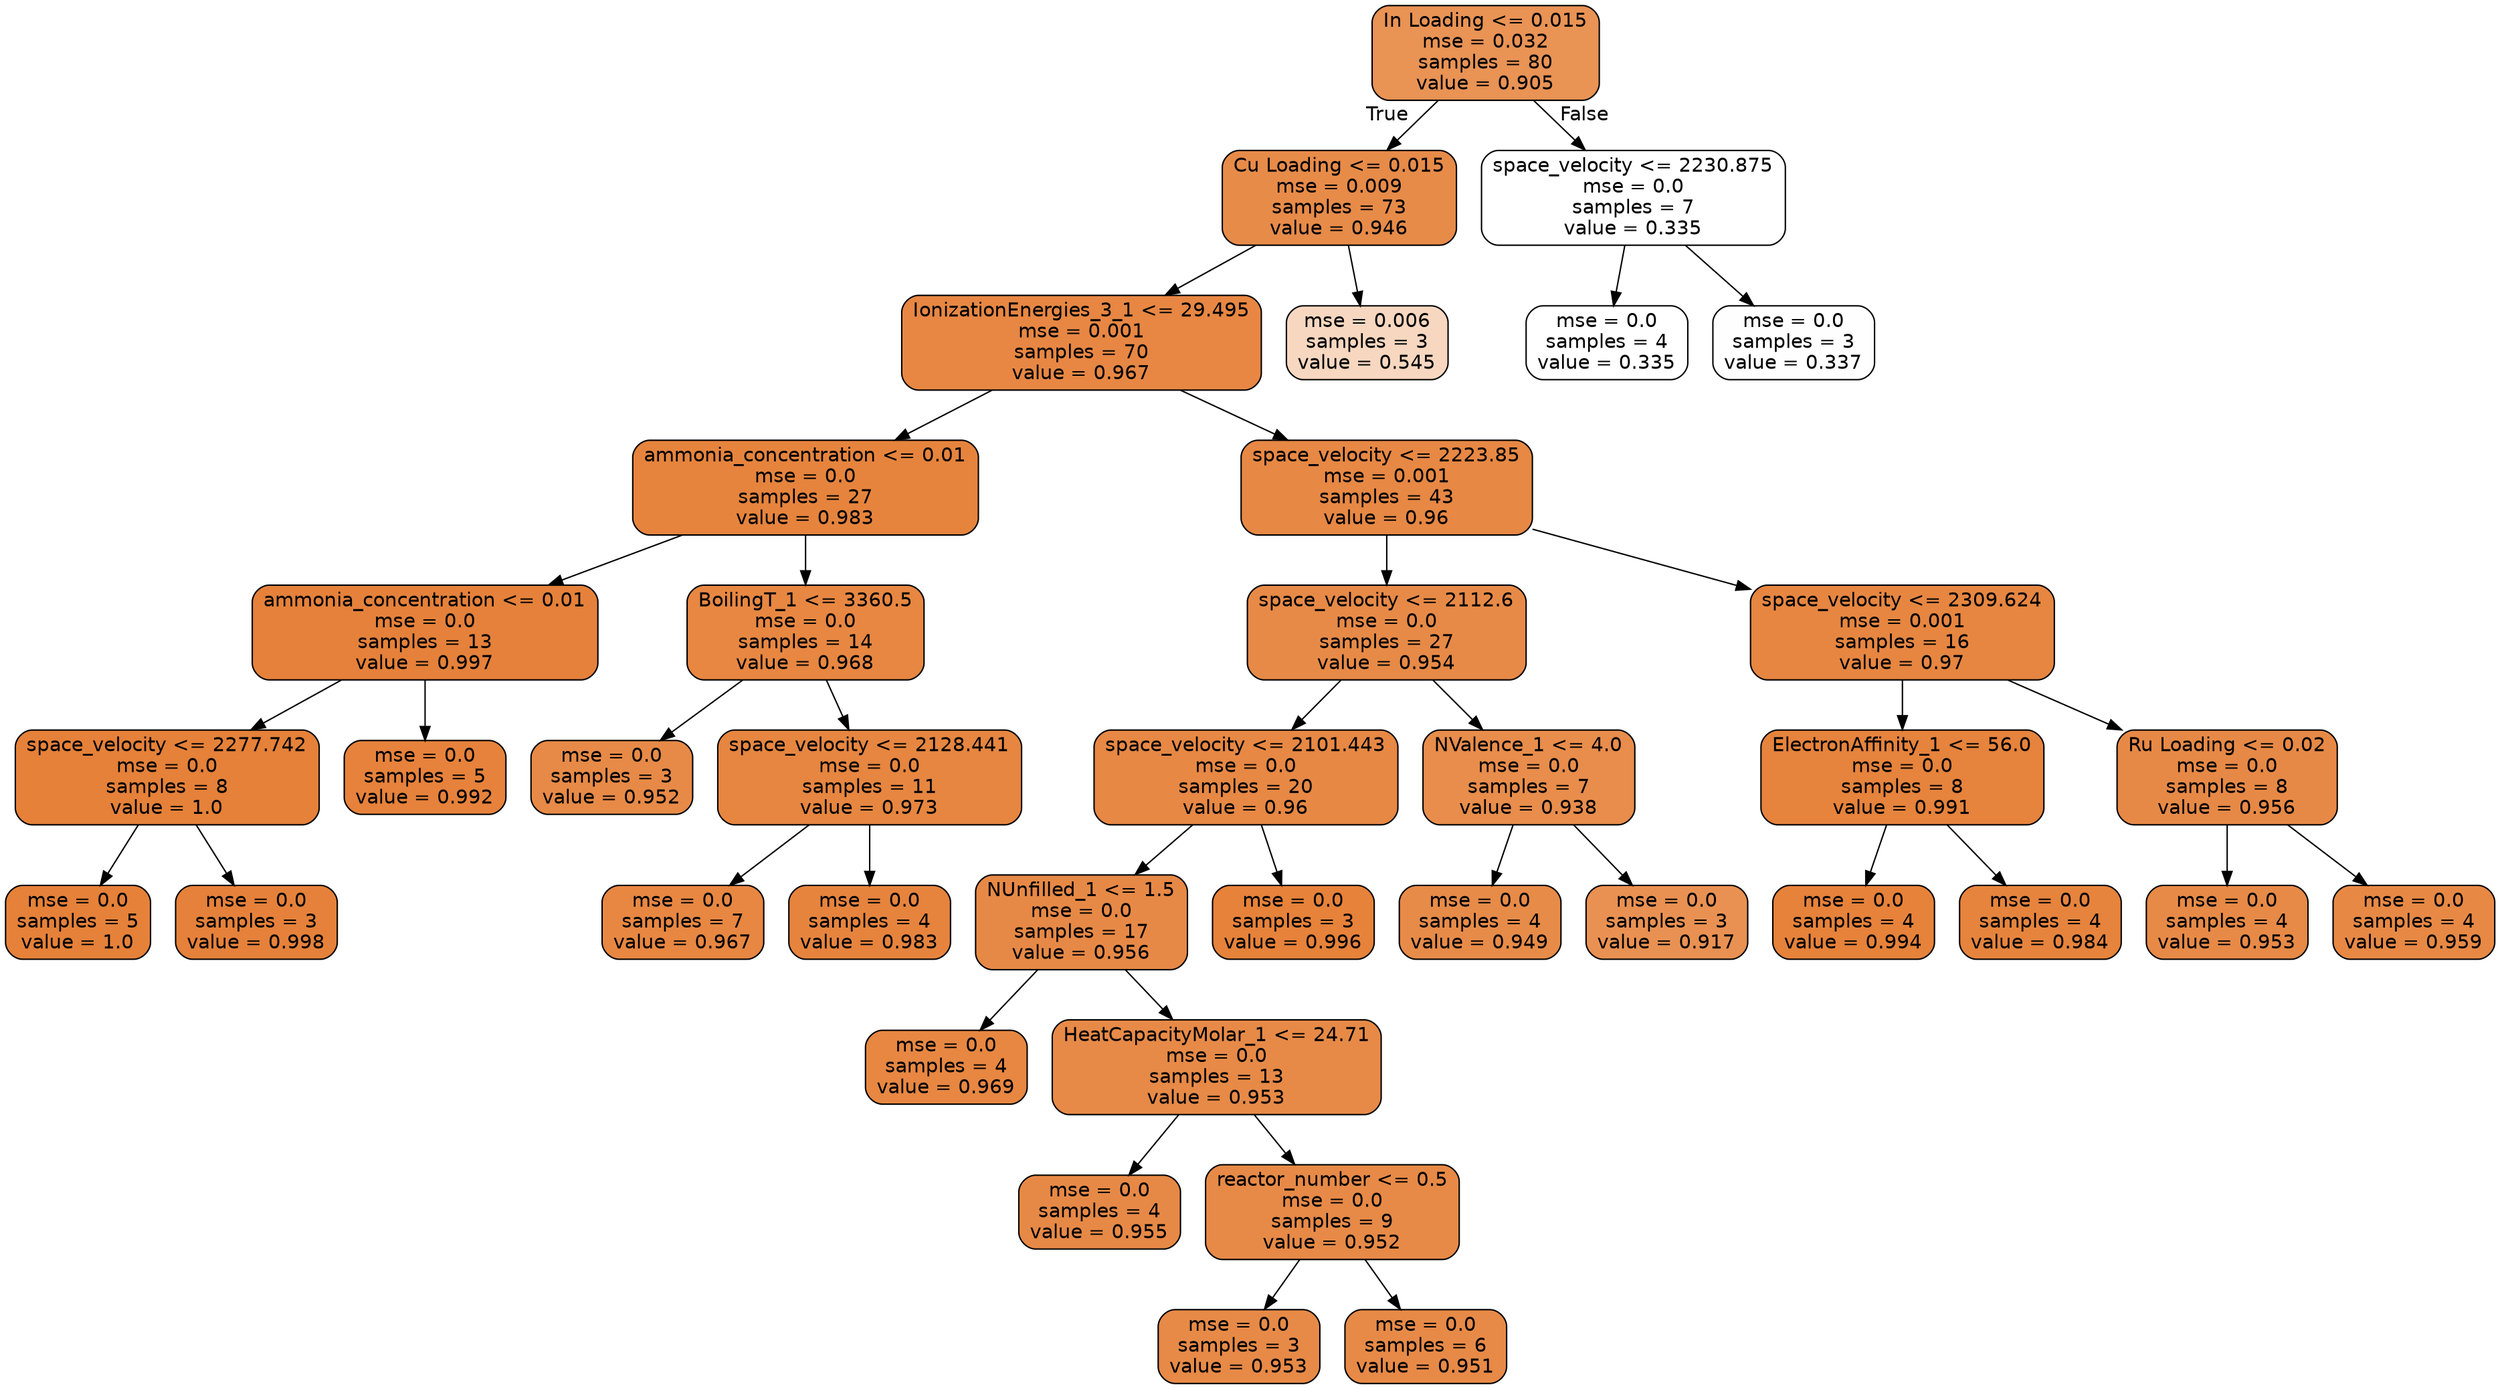 digraph Tree {
node [shape=box, style="filled, rounded", color="black", fontname=helvetica] ;
edge [fontname=helvetica] ;
0 [label="In Loading <= 0.015\nmse = 0.032\nsamples = 80\nvalue = 0.905", fillcolor="#e58139da"] ;
1 [label="Cu Loading <= 0.015\nmse = 0.009\nsamples = 73\nvalue = 0.946", fillcolor="#e58139ea"] ;
0 -> 1 [labeldistance=2.5, labelangle=45, headlabel="True"] ;
2 [label="IonizationEnergies_3_1 <= 29.495\nmse = 0.001\nsamples = 70\nvalue = 0.967", fillcolor="#e58139f2"] ;
1 -> 2 ;
3 [label="ammonia_concentration <= 0.01\nmse = 0.0\nsamples = 27\nvalue = 0.983", fillcolor="#e58139f9"] ;
2 -> 3 ;
4 [label="ammonia_concentration <= 0.01\nmse = 0.0\nsamples = 13\nvalue = 0.997", fillcolor="#e58139fe"] ;
3 -> 4 ;
5 [label="space_velocity <= 2277.742\nmse = 0.0\nsamples = 8\nvalue = 1.0", fillcolor="#e58139ff"] ;
4 -> 5 ;
6 [label="mse = 0.0\nsamples = 5\nvalue = 1.0", fillcolor="#e58139ff"] ;
5 -> 6 ;
7 [label="mse = 0.0\nsamples = 3\nvalue = 0.998", fillcolor="#e58139fe"] ;
5 -> 7 ;
8 [label="mse = 0.0\nsamples = 5\nvalue = 0.992", fillcolor="#e58139fc"] ;
4 -> 8 ;
9 [label="BoilingT_1 <= 3360.5\nmse = 0.0\nsamples = 14\nvalue = 0.968", fillcolor="#e58139f3"] ;
3 -> 9 ;
10 [label="mse = 0.0\nsamples = 3\nvalue = 0.952", fillcolor="#e58139ed"] ;
9 -> 10 ;
11 [label="space_velocity <= 2128.441\nmse = 0.0\nsamples = 11\nvalue = 0.973", fillcolor="#e58139f5"] ;
9 -> 11 ;
12 [label="mse = 0.0\nsamples = 7\nvalue = 0.967", fillcolor="#e58139f3"] ;
11 -> 12 ;
13 [label="mse = 0.0\nsamples = 4\nvalue = 0.983", fillcolor="#e58139f8"] ;
11 -> 13 ;
14 [label="space_velocity <= 2223.85\nmse = 0.001\nsamples = 43\nvalue = 0.96", fillcolor="#e58139f0"] ;
2 -> 14 ;
15 [label="space_velocity <= 2112.6\nmse = 0.0\nsamples = 27\nvalue = 0.954", fillcolor="#e58139ed"] ;
14 -> 15 ;
16 [label="space_velocity <= 2101.443\nmse = 0.0\nsamples = 20\nvalue = 0.96", fillcolor="#e58139f0"] ;
15 -> 16 ;
17 [label="NUnfilled_1 <= 1.5\nmse = 0.0\nsamples = 17\nvalue = 0.956", fillcolor="#e58139ee"] ;
16 -> 17 ;
18 [label="mse = 0.0\nsamples = 4\nvalue = 0.969", fillcolor="#e58139f3"] ;
17 -> 18 ;
19 [label="HeatCapacityMolar_1 <= 24.71\nmse = 0.0\nsamples = 13\nvalue = 0.953", fillcolor="#e58139ed"] ;
17 -> 19 ;
20 [label="mse = 0.0\nsamples = 4\nvalue = 0.955", fillcolor="#e58139ee"] ;
19 -> 20 ;
21 [label="reactor_number <= 0.5\nmse = 0.0\nsamples = 9\nvalue = 0.952", fillcolor="#e58139ed"] ;
19 -> 21 ;
22 [label="mse = 0.0\nsamples = 3\nvalue = 0.953", fillcolor="#e58139ed"] ;
21 -> 22 ;
23 [label="mse = 0.0\nsamples = 6\nvalue = 0.951", fillcolor="#e58139ec"] ;
21 -> 23 ;
24 [label="mse = 0.0\nsamples = 3\nvalue = 0.996", fillcolor="#e58139fd"] ;
16 -> 24 ;
25 [label="NValence_1 <= 4.0\nmse = 0.0\nsamples = 7\nvalue = 0.938", fillcolor="#e58139e7"] ;
15 -> 25 ;
26 [label="mse = 0.0\nsamples = 4\nvalue = 0.949", fillcolor="#e58139eb"] ;
25 -> 26 ;
27 [label="mse = 0.0\nsamples = 3\nvalue = 0.917", fillcolor="#e58139df"] ;
25 -> 27 ;
28 [label="space_velocity <= 2309.624\nmse = 0.001\nsamples = 16\nvalue = 0.97", fillcolor="#e58139f4"] ;
14 -> 28 ;
29 [label="ElectronAffinity_1 <= 56.0\nmse = 0.0\nsamples = 8\nvalue = 0.991", fillcolor="#e58139fb"] ;
28 -> 29 ;
30 [label="mse = 0.0\nsamples = 4\nvalue = 0.994", fillcolor="#e58139fd"] ;
29 -> 30 ;
31 [label="mse = 0.0\nsamples = 4\nvalue = 0.984", fillcolor="#e58139f9"] ;
29 -> 31 ;
32 [label="Ru Loading <= 0.02\nmse = 0.0\nsamples = 8\nvalue = 0.956", fillcolor="#e58139ee"] ;
28 -> 32 ;
33 [label="mse = 0.0\nsamples = 4\nvalue = 0.953", fillcolor="#e58139ed"] ;
32 -> 33 ;
34 [label="mse = 0.0\nsamples = 4\nvalue = 0.959", fillcolor="#e58139ef"] ;
32 -> 34 ;
35 [label="mse = 0.006\nsamples = 3\nvalue = 0.545", fillcolor="#e5813951"] ;
1 -> 35 ;
36 [label="space_velocity <= 2230.875\nmse = 0.0\nsamples = 7\nvalue = 0.335", fillcolor="#e5813900"] ;
0 -> 36 [labeldistance=2.5, labelangle=-45, headlabel="False"] ;
37 [label="mse = 0.0\nsamples = 4\nvalue = 0.335", fillcolor="#e5813900"] ;
36 -> 37 ;
38 [label="mse = 0.0\nsamples = 3\nvalue = 0.337", fillcolor="#e5813901"] ;
36 -> 38 ;
}